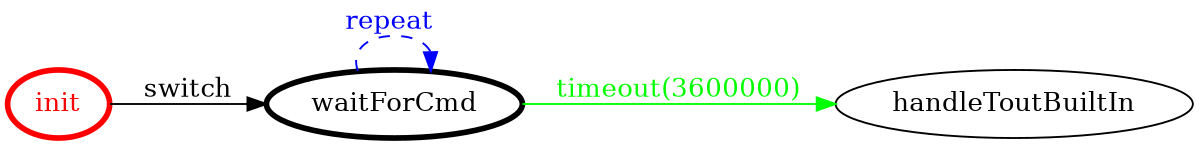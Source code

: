 /*
*
* A GraphViz DOT FSM description 
* Please use a GraphViz visualizer (like http://www.webgraphviz.com)
*  
*/

digraph finite_state_machine {
	rankdir=LR
	size="8,5"
	
	init [ color = red ][ fontcolor = red ][ penwidth = 3 ]
	waitForCmd [ color = black ][ fontcolor = black ][ penwidth = 3 ]
	
	waitForCmd -> handleToutBuiltIn [ label = "timeout(3600000)" ][ color = green ][ fontcolor = green ]
	init -> waitForCmd [ label = "switch" ][ color = black ][ fontcolor = black ]
	waitForCmd -> waitForCmd [ label = "repeat "][ style = dashed ][ color = blue ][ fontcolor = blue ]
}
